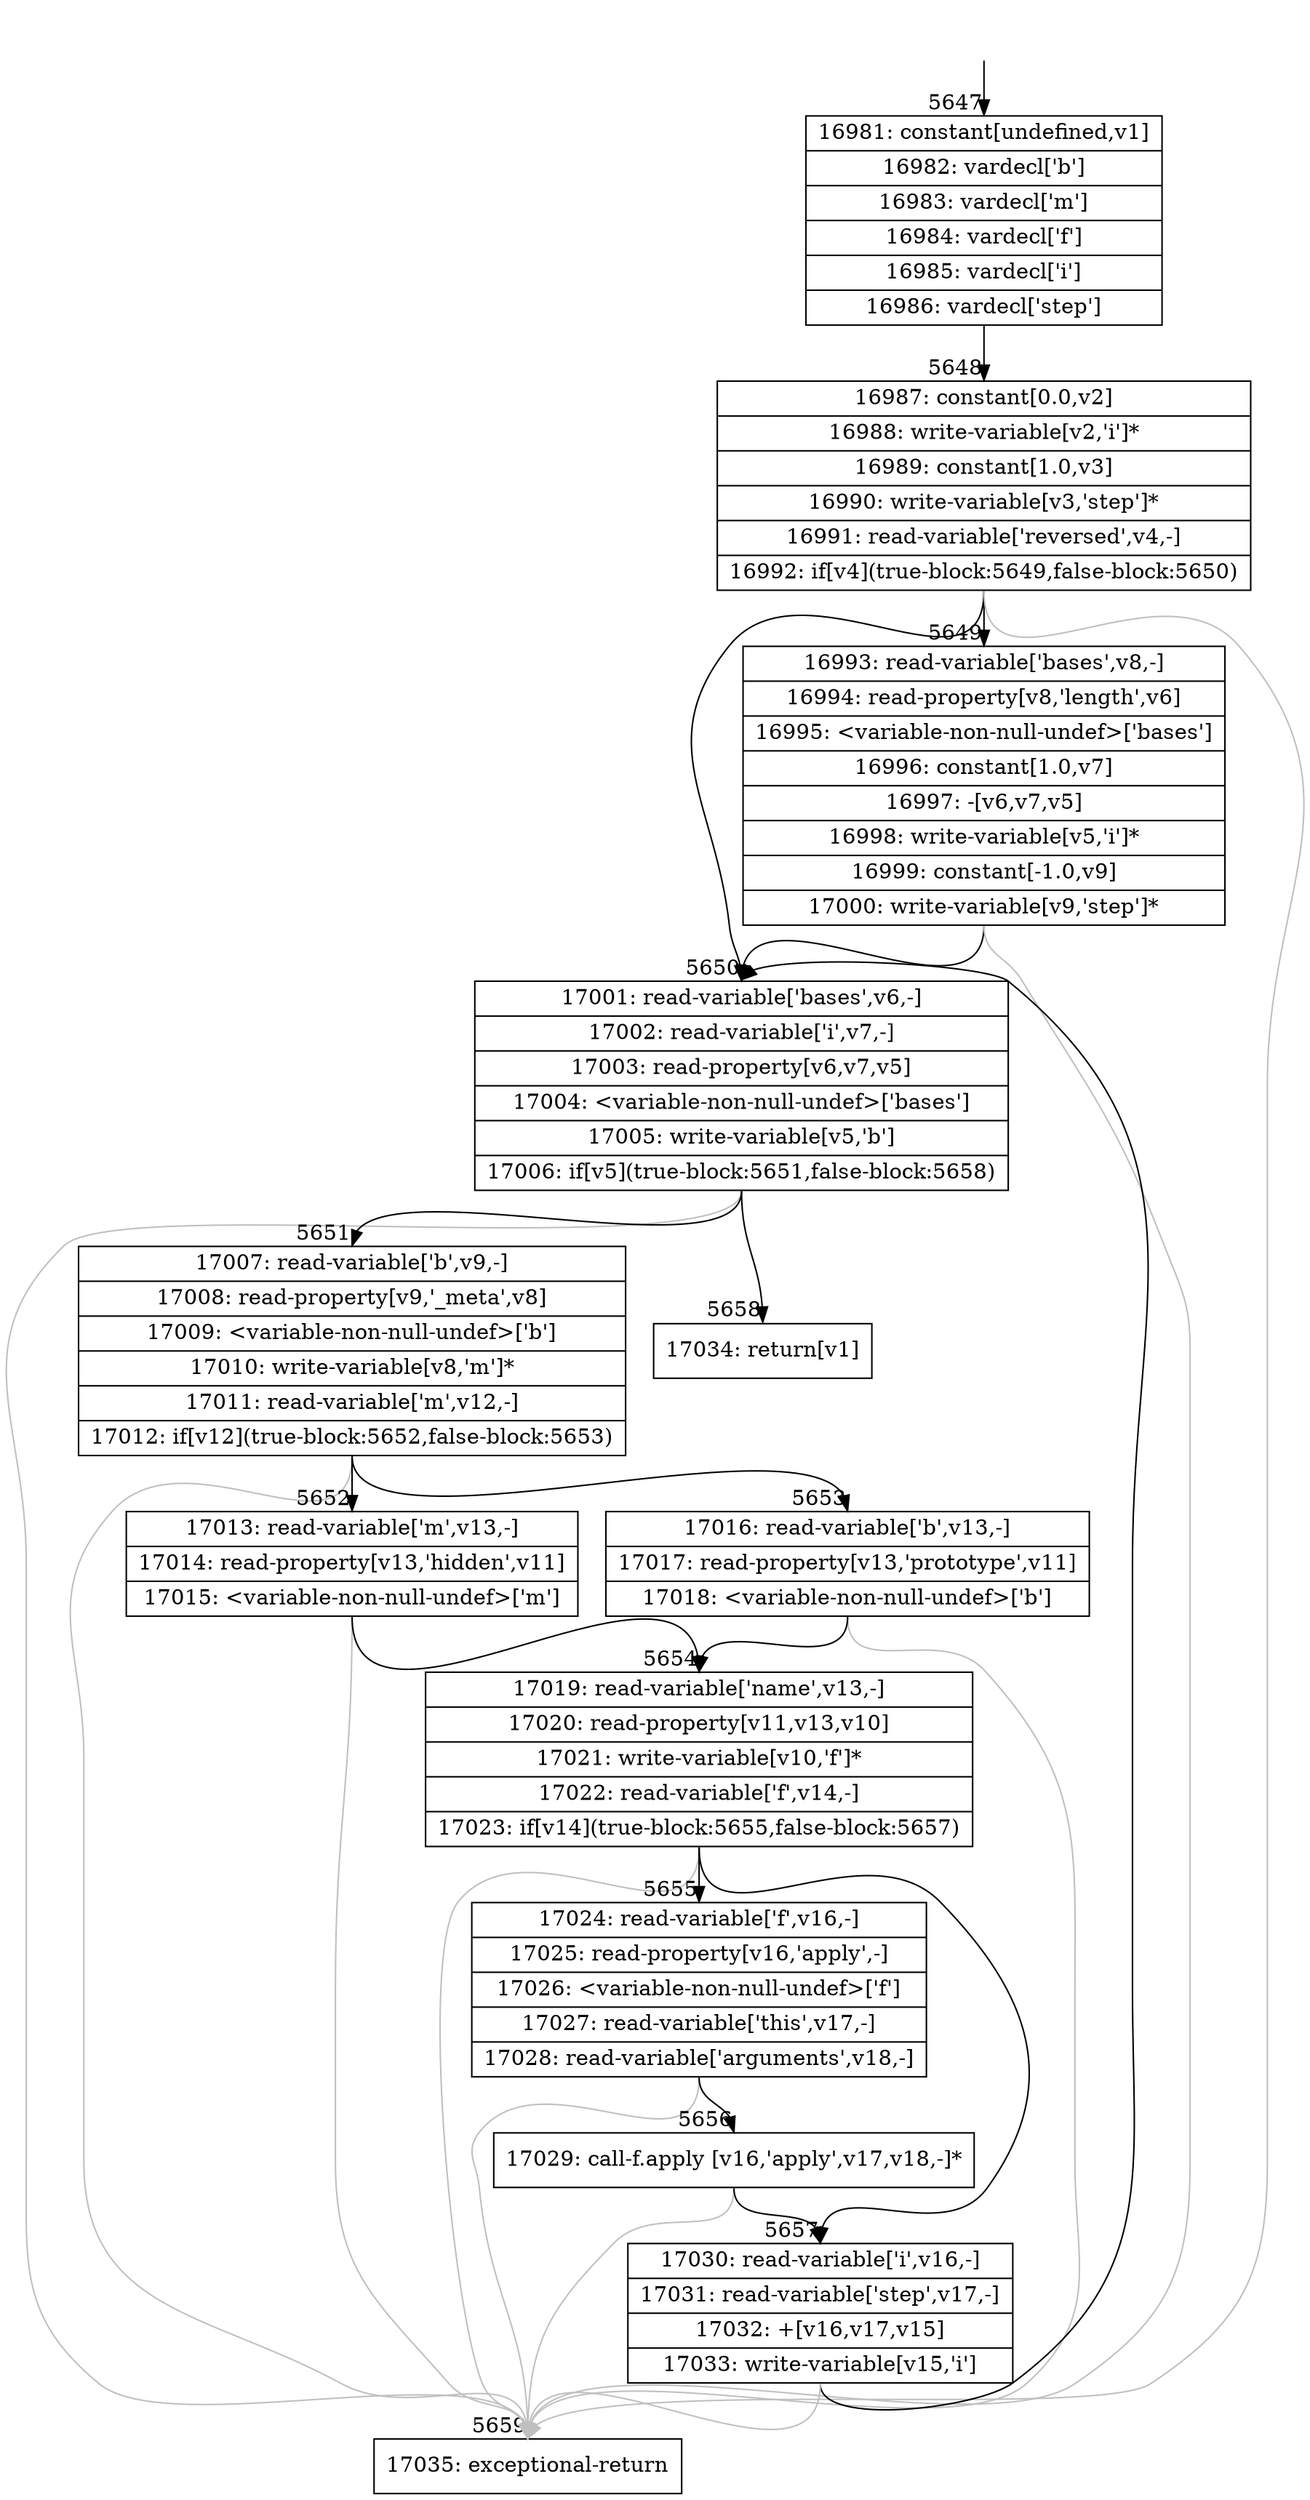 digraph {
rankdir="TD"
BB_entry389[shape=none,label=""];
BB_entry389 -> BB5647 [tailport=s, headport=n, headlabel="    5647"]
BB5647 [shape=record label="{16981: constant[undefined,v1]|16982: vardecl['b']|16983: vardecl['m']|16984: vardecl['f']|16985: vardecl['i']|16986: vardecl['step']}" ] 
BB5647 -> BB5648 [tailport=s, headport=n, headlabel="      5648"]
BB5648 [shape=record label="{16987: constant[0.0,v2]|16988: write-variable[v2,'i']*|16989: constant[1.0,v3]|16990: write-variable[v3,'step']*|16991: read-variable['reversed',v4,-]|16992: if[v4](true-block:5649,false-block:5650)}" ] 
BB5648 -> BB5649 [tailport=s, headport=n, headlabel="      5649"]
BB5648 -> BB5650 [tailport=s, headport=n, headlabel="      5650"]
BB5648 -> BB5659 [tailport=s, headport=n, color=gray, headlabel="      5659"]
BB5649 [shape=record label="{16993: read-variable['bases',v8,-]|16994: read-property[v8,'length',v6]|16995: \<variable-non-null-undef\>['bases']|16996: constant[1.0,v7]|16997: -[v6,v7,v5]|16998: write-variable[v5,'i']*|16999: constant[-1.0,v9]|17000: write-variable[v9,'step']*}" ] 
BB5649 -> BB5650 [tailport=s, headport=n]
BB5649 -> BB5659 [tailport=s, headport=n, color=gray]
BB5650 [shape=record label="{17001: read-variable['bases',v6,-]|17002: read-variable['i',v7,-]|17003: read-property[v6,v7,v5]|17004: \<variable-non-null-undef\>['bases']|17005: write-variable[v5,'b']|17006: if[v5](true-block:5651,false-block:5658)}" ] 
BB5650 -> BB5651 [tailport=s, headport=n, headlabel="      5651"]
BB5650 -> BB5658 [tailport=s, headport=n, headlabel="      5658"]
BB5650 -> BB5659 [tailport=s, headport=n, color=gray]
BB5651 [shape=record label="{17007: read-variable['b',v9,-]|17008: read-property[v9,'_meta',v8]|17009: \<variable-non-null-undef\>['b']|17010: write-variable[v8,'m']*|17011: read-variable['m',v12,-]|17012: if[v12](true-block:5652,false-block:5653)}" ] 
BB5651 -> BB5652 [tailport=s, headport=n, headlabel="      5652"]
BB5651 -> BB5653 [tailport=s, headport=n, headlabel="      5653"]
BB5651 -> BB5659 [tailport=s, headport=n, color=gray]
BB5652 [shape=record label="{17013: read-variable['m',v13,-]|17014: read-property[v13,'hidden',v11]|17015: \<variable-non-null-undef\>['m']}" ] 
BB5652 -> BB5654 [tailport=s, headport=n, headlabel="      5654"]
BB5652 -> BB5659 [tailport=s, headport=n, color=gray]
BB5653 [shape=record label="{17016: read-variable['b',v13,-]|17017: read-property[v13,'prototype',v11]|17018: \<variable-non-null-undef\>['b']}" ] 
BB5653 -> BB5654 [tailport=s, headport=n]
BB5653 -> BB5659 [tailport=s, headport=n, color=gray]
BB5654 [shape=record label="{17019: read-variable['name',v13,-]|17020: read-property[v11,v13,v10]|17021: write-variable[v10,'f']*|17022: read-variable['f',v14,-]|17023: if[v14](true-block:5655,false-block:5657)}" ] 
BB5654 -> BB5655 [tailport=s, headport=n, headlabel="      5655"]
BB5654 -> BB5657 [tailport=s, headport=n, headlabel="      5657"]
BB5654 -> BB5659 [tailport=s, headport=n, color=gray]
BB5655 [shape=record label="{17024: read-variable['f',v16,-]|17025: read-property[v16,'apply',-]|17026: \<variable-non-null-undef\>['f']|17027: read-variable['this',v17,-]|17028: read-variable['arguments',v18,-]}" ] 
BB5655 -> BB5656 [tailport=s, headport=n, headlabel="      5656"]
BB5655 -> BB5659 [tailport=s, headport=n, color=gray]
BB5656 [shape=record label="{17029: call-f.apply [v16,'apply',v17,v18,-]*}" ] 
BB5656 -> BB5657 [tailport=s, headport=n]
BB5656 -> BB5659 [tailport=s, headport=n, color=gray]
BB5657 [shape=record label="{17030: read-variable['i',v16,-]|17031: read-variable['step',v17,-]|17032: +[v16,v17,v15]|17033: write-variable[v15,'i']}" ] 
BB5657 -> BB5650 [tailport=s, headport=n]
BB5657 -> BB5659 [tailport=s, headport=n, color=gray]
BB5658 [shape=record label="{17034: return[v1]}" ] 
BB5659 [shape=record label="{17035: exceptional-return}" ] 
//#$~ 7672
}
